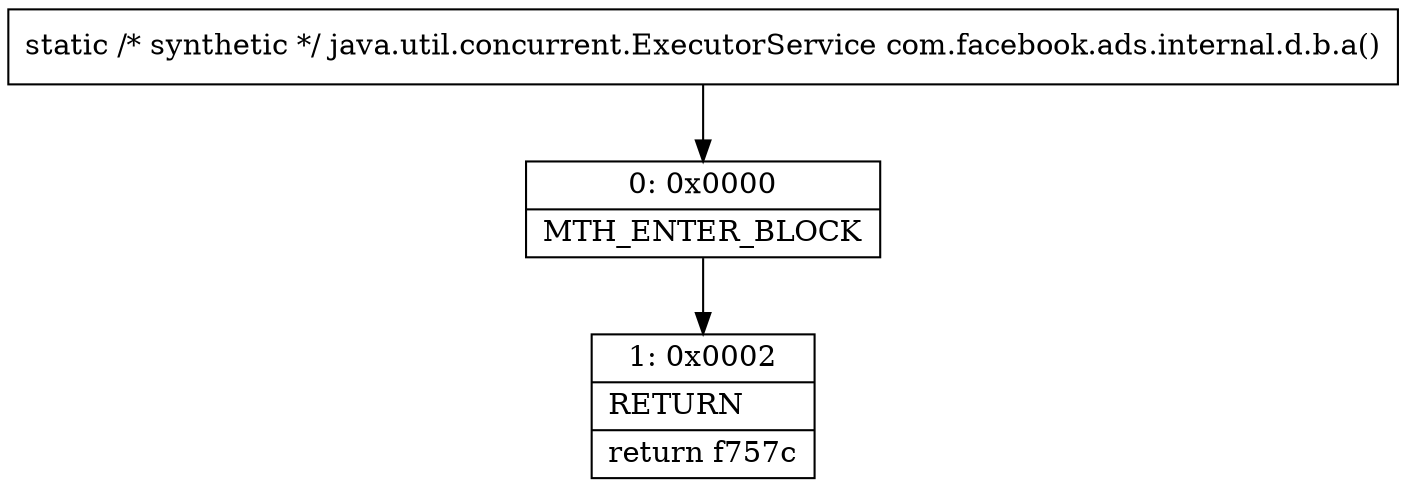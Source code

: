 digraph "CFG forcom.facebook.ads.internal.d.b.a()Ljava\/util\/concurrent\/ExecutorService;" {
Node_0 [shape=record,label="{0\:\ 0x0000|MTH_ENTER_BLOCK\l}"];
Node_1 [shape=record,label="{1\:\ 0x0002|RETURN\l|return f757c\l}"];
MethodNode[shape=record,label="{static \/* synthetic *\/ java.util.concurrent.ExecutorService com.facebook.ads.internal.d.b.a() }"];
MethodNode -> Node_0;
Node_0 -> Node_1;
}


